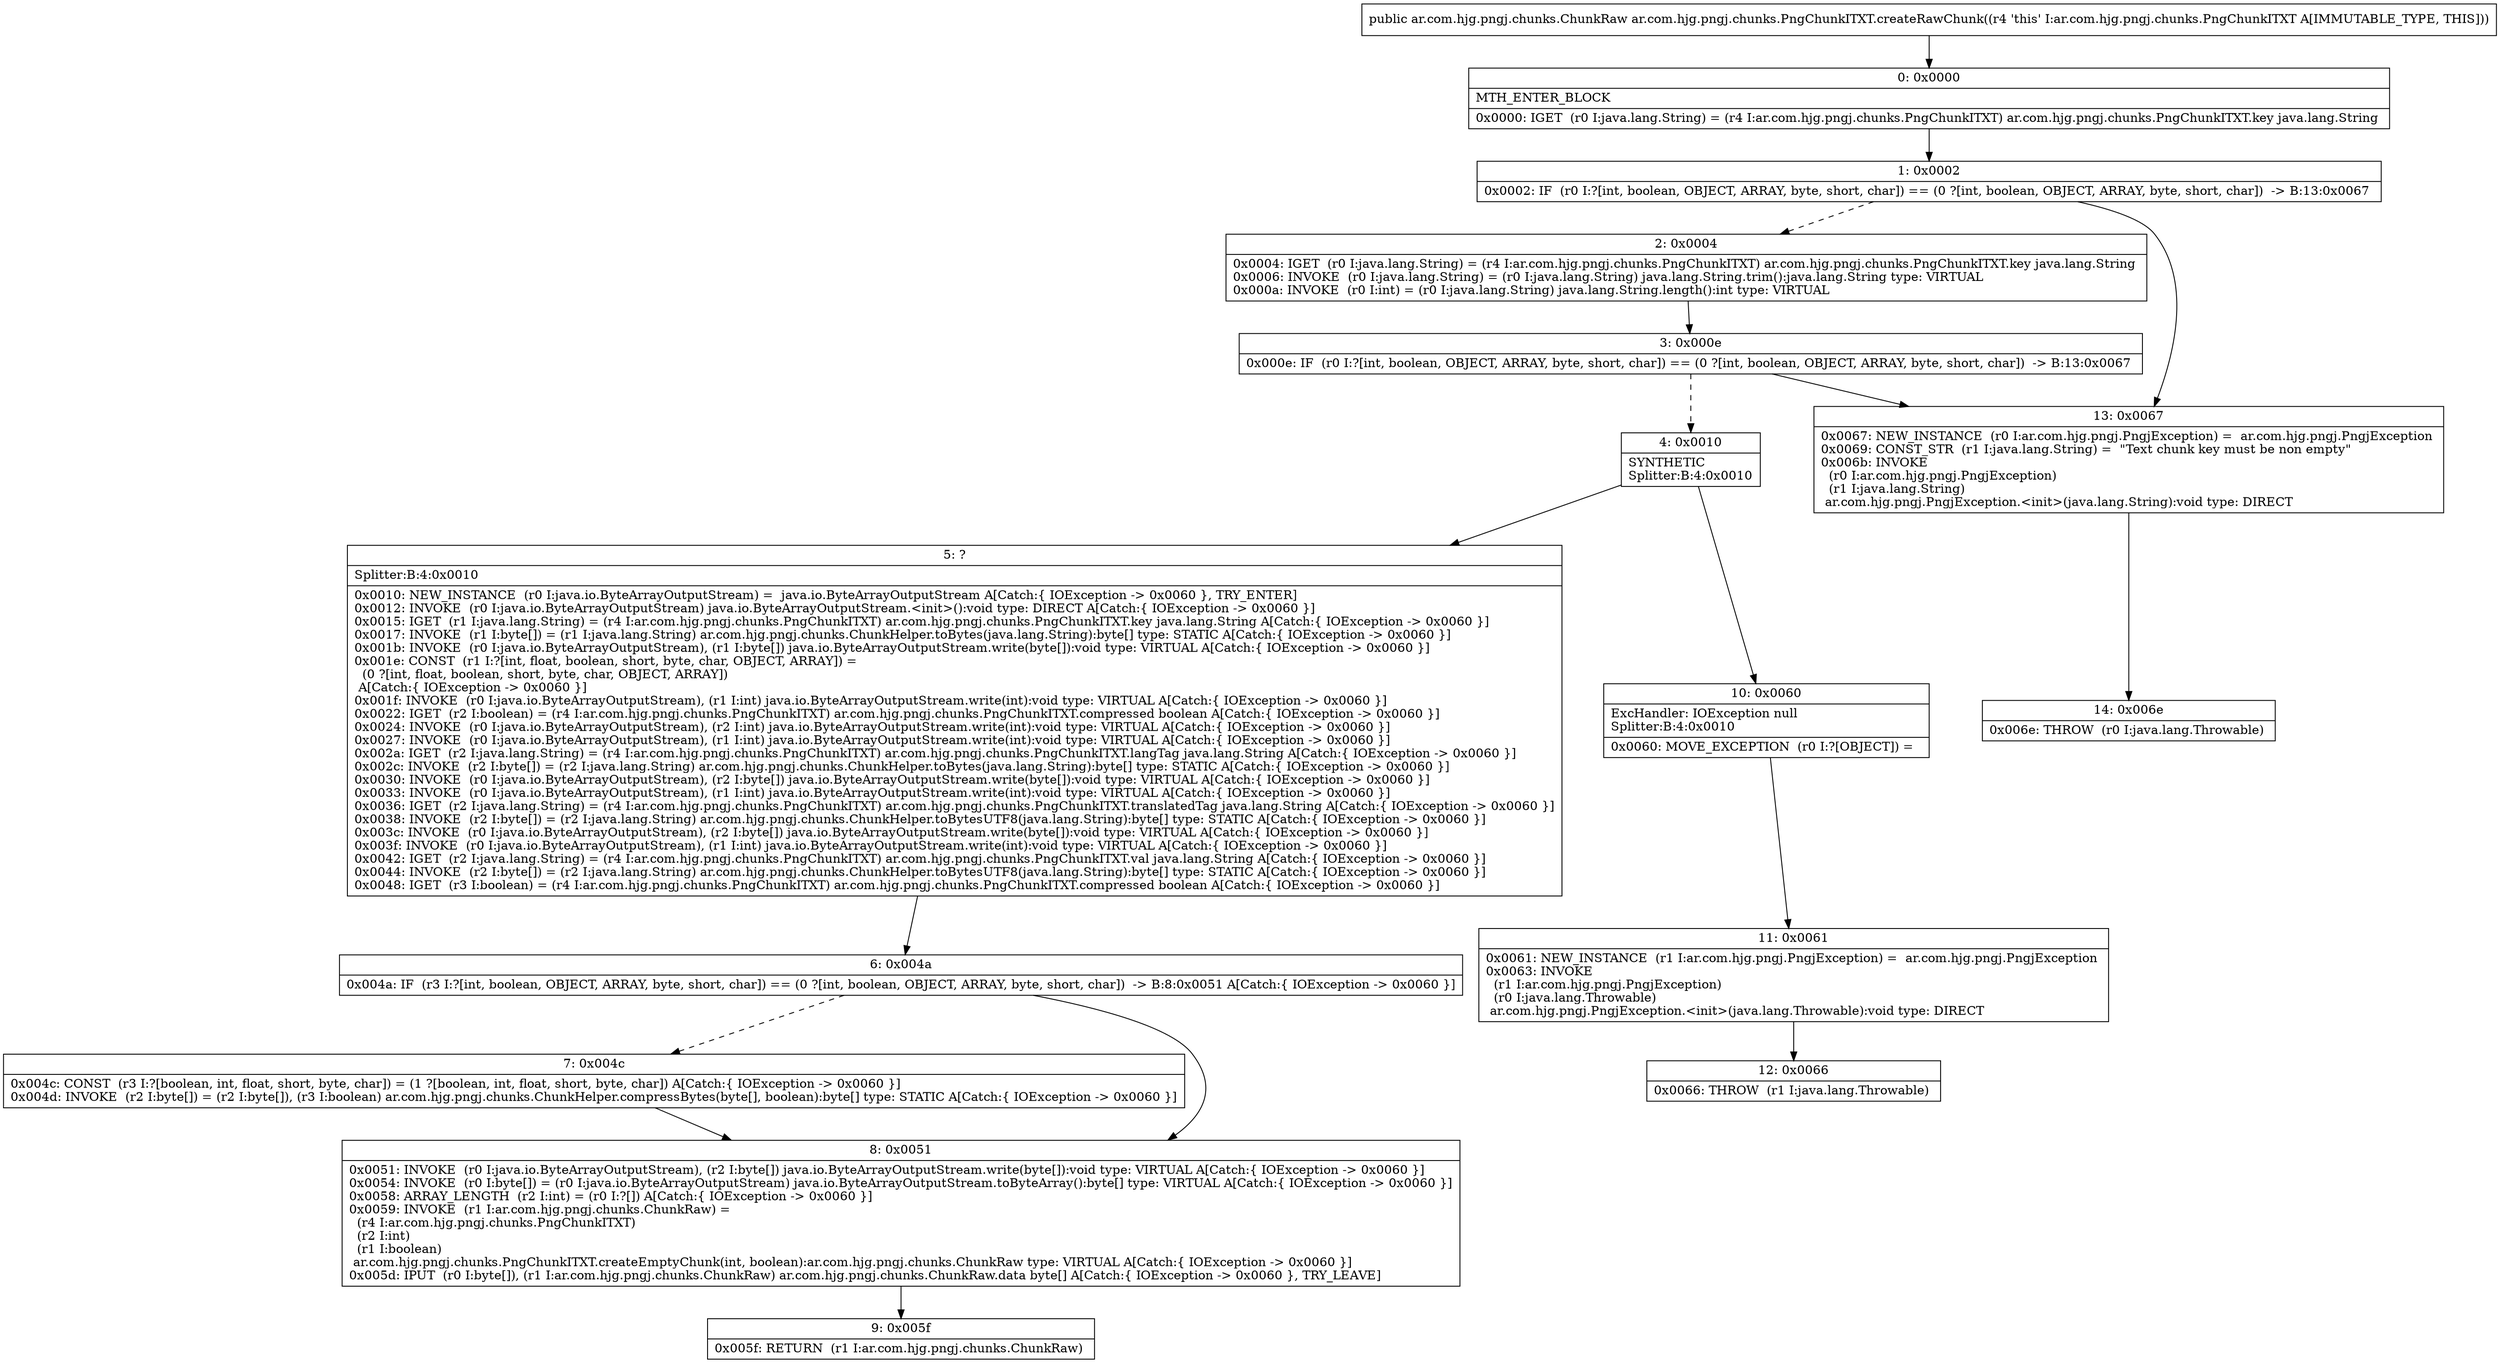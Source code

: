 digraph "CFG forar.com.hjg.pngj.chunks.PngChunkITXT.createRawChunk()Lar\/com\/hjg\/pngj\/chunks\/ChunkRaw;" {
Node_0 [shape=record,label="{0\:\ 0x0000|MTH_ENTER_BLOCK\l|0x0000: IGET  (r0 I:java.lang.String) = (r4 I:ar.com.hjg.pngj.chunks.PngChunkITXT) ar.com.hjg.pngj.chunks.PngChunkITXT.key java.lang.String \l}"];
Node_1 [shape=record,label="{1\:\ 0x0002|0x0002: IF  (r0 I:?[int, boolean, OBJECT, ARRAY, byte, short, char]) == (0 ?[int, boolean, OBJECT, ARRAY, byte, short, char])  \-\> B:13:0x0067 \l}"];
Node_2 [shape=record,label="{2\:\ 0x0004|0x0004: IGET  (r0 I:java.lang.String) = (r4 I:ar.com.hjg.pngj.chunks.PngChunkITXT) ar.com.hjg.pngj.chunks.PngChunkITXT.key java.lang.String \l0x0006: INVOKE  (r0 I:java.lang.String) = (r0 I:java.lang.String) java.lang.String.trim():java.lang.String type: VIRTUAL \l0x000a: INVOKE  (r0 I:int) = (r0 I:java.lang.String) java.lang.String.length():int type: VIRTUAL \l}"];
Node_3 [shape=record,label="{3\:\ 0x000e|0x000e: IF  (r0 I:?[int, boolean, OBJECT, ARRAY, byte, short, char]) == (0 ?[int, boolean, OBJECT, ARRAY, byte, short, char])  \-\> B:13:0x0067 \l}"];
Node_4 [shape=record,label="{4\:\ 0x0010|SYNTHETIC\lSplitter:B:4:0x0010\l}"];
Node_5 [shape=record,label="{5\:\ ?|Splitter:B:4:0x0010\l|0x0010: NEW_INSTANCE  (r0 I:java.io.ByteArrayOutputStream) =  java.io.ByteArrayOutputStream A[Catch:\{ IOException \-\> 0x0060 \}, TRY_ENTER]\l0x0012: INVOKE  (r0 I:java.io.ByteArrayOutputStream) java.io.ByteArrayOutputStream.\<init\>():void type: DIRECT A[Catch:\{ IOException \-\> 0x0060 \}]\l0x0015: IGET  (r1 I:java.lang.String) = (r4 I:ar.com.hjg.pngj.chunks.PngChunkITXT) ar.com.hjg.pngj.chunks.PngChunkITXT.key java.lang.String A[Catch:\{ IOException \-\> 0x0060 \}]\l0x0017: INVOKE  (r1 I:byte[]) = (r1 I:java.lang.String) ar.com.hjg.pngj.chunks.ChunkHelper.toBytes(java.lang.String):byte[] type: STATIC A[Catch:\{ IOException \-\> 0x0060 \}]\l0x001b: INVOKE  (r0 I:java.io.ByteArrayOutputStream), (r1 I:byte[]) java.io.ByteArrayOutputStream.write(byte[]):void type: VIRTUAL A[Catch:\{ IOException \-\> 0x0060 \}]\l0x001e: CONST  (r1 I:?[int, float, boolean, short, byte, char, OBJECT, ARRAY]) = \l  (0 ?[int, float, boolean, short, byte, char, OBJECT, ARRAY])\l A[Catch:\{ IOException \-\> 0x0060 \}]\l0x001f: INVOKE  (r0 I:java.io.ByteArrayOutputStream), (r1 I:int) java.io.ByteArrayOutputStream.write(int):void type: VIRTUAL A[Catch:\{ IOException \-\> 0x0060 \}]\l0x0022: IGET  (r2 I:boolean) = (r4 I:ar.com.hjg.pngj.chunks.PngChunkITXT) ar.com.hjg.pngj.chunks.PngChunkITXT.compressed boolean A[Catch:\{ IOException \-\> 0x0060 \}]\l0x0024: INVOKE  (r0 I:java.io.ByteArrayOutputStream), (r2 I:int) java.io.ByteArrayOutputStream.write(int):void type: VIRTUAL A[Catch:\{ IOException \-\> 0x0060 \}]\l0x0027: INVOKE  (r0 I:java.io.ByteArrayOutputStream), (r1 I:int) java.io.ByteArrayOutputStream.write(int):void type: VIRTUAL A[Catch:\{ IOException \-\> 0x0060 \}]\l0x002a: IGET  (r2 I:java.lang.String) = (r4 I:ar.com.hjg.pngj.chunks.PngChunkITXT) ar.com.hjg.pngj.chunks.PngChunkITXT.langTag java.lang.String A[Catch:\{ IOException \-\> 0x0060 \}]\l0x002c: INVOKE  (r2 I:byte[]) = (r2 I:java.lang.String) ar.com.hjg.pngj.chunks.ChunkHelper.toBytes(java.lang.String):byte[] type: STATIC A[Catch:\{ IOException \-\> 0x0060 \}]\l0x0030: INVOKE  (r0 I:java.io.ByteArrayOutputStream), (r2 I:byte[]) java.io.ByteArrayOutputStream.write(byte[]):void type: VIRTUAL A[Catch:\{ IOException \-\> 0x0060 \}]\l0x0033: INVOKE  (r0 I:java.io.ByteArrayOutputStream), (r1 I:int) java.io.ByteArrayOutputStream.write(int):void type: VIRTUAL A[Catch:\{ IOException \-\> 0x0060 \}]\l0x0036: IGET  (r2 I:java.lang.String) = (r4 I:ar.com.hjg.pngj.chunks.PngChunkITXT) ar.com.hjg.pngj.chunks.PngChunkITXT.translatedTag java.lang.String A[Catch:\{ IOException \-\> 0x0060 \}]\l0x0038: INVOKE  (r2 I:byte[]) = (r2 I:java.lang.String) ar.com.hjg.pngj.chunks.ChunkHelper.toBytesUTF8(java.lang.String):byte[] type: STATIC A[Catch:\{ IOException \-\> 0x0060 \}]\l0x003c: INVOKE  (r0 I:java.io.ByteArrayOutputStream), (r2 I:byte[]) java.io.ByteArrayOutputStream.write(byte[]):void type: VIRTUAL A[Catch:\{ IOException \-\> 0x0060 \}]\l0x003f: INVOKE  (r0 I:java.io.ByteArrayOutputStream), (r1 I:int) java.io.ByteArrayOutputStream.write(int):void type: VIRTUAL A[Catch:\{ IOException \-\> 0x0060 \}]\l0x0042: IGET  (r2 I:java.lang.String) = (r4 I:ar.com.hjg.pngj.chunks.PngChunkITXT) ar.com.hjg.pngj.chunks.PngChunkITXT.val java.lang.String A[Catch:\{ IOException \-\> 0x0060 \}]\l0x0044: INVOKE  (r2 I:byte[]) = (r2 I:java.lang.String) ar.com.hjg.pngj.chunks.ChunkHelper.toBytesUTF8(java.lang.String):byte[] type: STATIC A[Catch:\{ IOException \-\> 0x0060 \}]\l0x0048: IGET  (r3 I:boolean) = (r4 I:ar.com.hjg.pngj.chunks.PngChunkITXT) ar.com.hjg.pngj.chunks.PngChunkITXT.compressed boolean A[Catch:\{ IOException \-\> 0x0060 \}]\l}"];
Node_6 [shape=record,label="{6\:\ 0x004a|0x004a: IF  (r3 I:?[int, boolean, OBJECT, ARRAY, byte, short, char]) == (0 ?[int, boolean, OBJECT, ARRAY, byte, short, char])  \-\> B:8:0x0051 A[Catch:\{ IOException \-\> 0x0060 \}]\l}"];
Node_7 [shape=record,label="{7\:\ 0x004c|0x004c: CONST  (r3 I:?[boolean, int, float, short, byte, char]) = (1 ?[boolean, int, float, short, byte, char]) A[Catch:\{ IOException \-\> 0x0060 \}]\l0x004d: INVOKE  (r2 I:byte[]) = (r2 I:byte[]), (r3 I:boolean) ar.com.hjg.pngj.chunks.ChunkHelper.compressBytes(byte[], boolean):byte[] type: STATIC A[Catch:\{ IOException \-\> 0x0060 \}]\l}"];
Node_8 [shape=record,label="{8\:\ 0x0051|0x0051: INVOKE  (r0 I:java.io.ByteArrayOutputStream), (r2 I:byte[]) java.io.ByteArrayOutputStream.write(byte[]):void type: VIRTUAL A[Catch:\{ IOException \-\> 0x0060 \}]\l0x0054: INVOKE  (r0 I:byte[]) = (r0 I:java.io.ByteArrayOutputStream) java.io.ByteArrayOutputStream.toByteArray():byte[] type: VIRTUAL A[Catch:\{ IOException \-\> 0x0060 \}]\l0x0058: ARRAY_LENGTH  (r2 I:int) = (r0 I:?[]) A[Catch:\{ IOException \-\> 0x0060 \}]\l0x0059: INVOKE  (r1 I:ar.com.hjg.pngj.chunks.ChunkRaw) = \l  (r4 I:ar.com.hjg.pngj.chunks.PngChunkITXT)\l  (r2 I:int)\l  (r1 I:boolean)\l ar.com.hjg.pngj.chunks.PngChunkITXT.createEmptyChunk(int, boolean):ar.com.hjg.pngj.chunks.ChunkRaw type: VIRTUAL A[Catch:\{ IOException \-\> 0x0060 \}]\l0x005d: IPUT  (r0 I:byte[]), (r1 I:ar.com.hjg.pngj.chunks.ChunkRaw) ar.com.hjg.pngj.chunks.ChunkRaw.data byte[] A[Catch:\{ IOException \-\> 0x0060 \}, TRY_LEAVE]\l}"];
Node_9 [shape=record,label="{9\:\ 0x005f|0x005f: RETURN  (r1 I:ar.com.hjg.pngj.chunks.ChunkRaw) \l}"];
Node_10 [shape=record,label="{10\:\ 0x0060|ExcHandler: IOException null\lSplitter:B:4:0x0010\l|0x0060: MOVE_EXCEPTION  (r0 I:?[OBJECT]) =  \l}"];
Node_11 [shape=record,label="{11\:\ 0x0061|0x0061: NEW_INSTANCE  (r1 I:ar.com.hjg.pngj.PngjException) =  ar.com.hjg.pngj.PngjException \l0x0063: INVOKE  \l  (r1 I:ar.com.hjg.pngj.PngjException)\l  (r0 I:java.lang.Throwable)\l ar.com.hjg.pngj.PngjException.\<init\>(java.lang.Throwable):void type: DIRECT \l}"];
Node_12 [shape=record,label="{12\:\ 0x0066|0x0066: THROW  (r1 I:java.lang.Throwable) \l}"];
Node_13 [shape=record,label="{13\:\ 0x0067|0x0067: NEW_INSTANCE  (r0 I:ar.com.hjg.pngj.PngjException) =  ar.com.hjg.pngj.PngjException \l0x0069: CONST_STR  (r1 I:java.lang.String) =  \"Text chunk key must be non empty\" \l0x006b: INVOKE  \l  (r0 I:ar.com.hjg.pngj.PngjException)\l  (r1 I:java.lang.String)\l ar.com.hjg.pngj.PngjException.\<init\>(java.lang.String):void type: DIRECT \l}"];
Node_14 [shape=record,label="{14\:\ 0x006e|0x006e: THROW  (r0 I:java.lang.Throwable) \l}"];
MethodNode[shape=record,label="{public ar.com.hjg.pngj.chunks.ChunkRaw ar.com.hjg.pngj.chunks.PngChunkITXT.createRawChunk((r4 'this' I:ar.com.hjg.pngj.chunks.PngChunkITXT A[IMMUTABLE_TYPE, THIS])) }"];
MethodNode -> Node_0;
Node_0 -> Node_1;
Node_1 -> Node_2[style=dashed];
Node_1 -> Node_13;
Node_2 -> Node_3;
Node_3 -> Node_4[style=dashed];
Node_3 -> Node_13;
Node_4 -> Node_5;
Node_4 -> Node_10;
Node_5 -> Node_6;
Node_6 -> Node_7[style=dashed];
Node_6 -> Node_8;
Node_7 -> Node_8;
Node_8 -> Node_9;
Node_10 -> Node_11;
Node_11 -> Node_12;
Node_13 -> Node_14;
}


